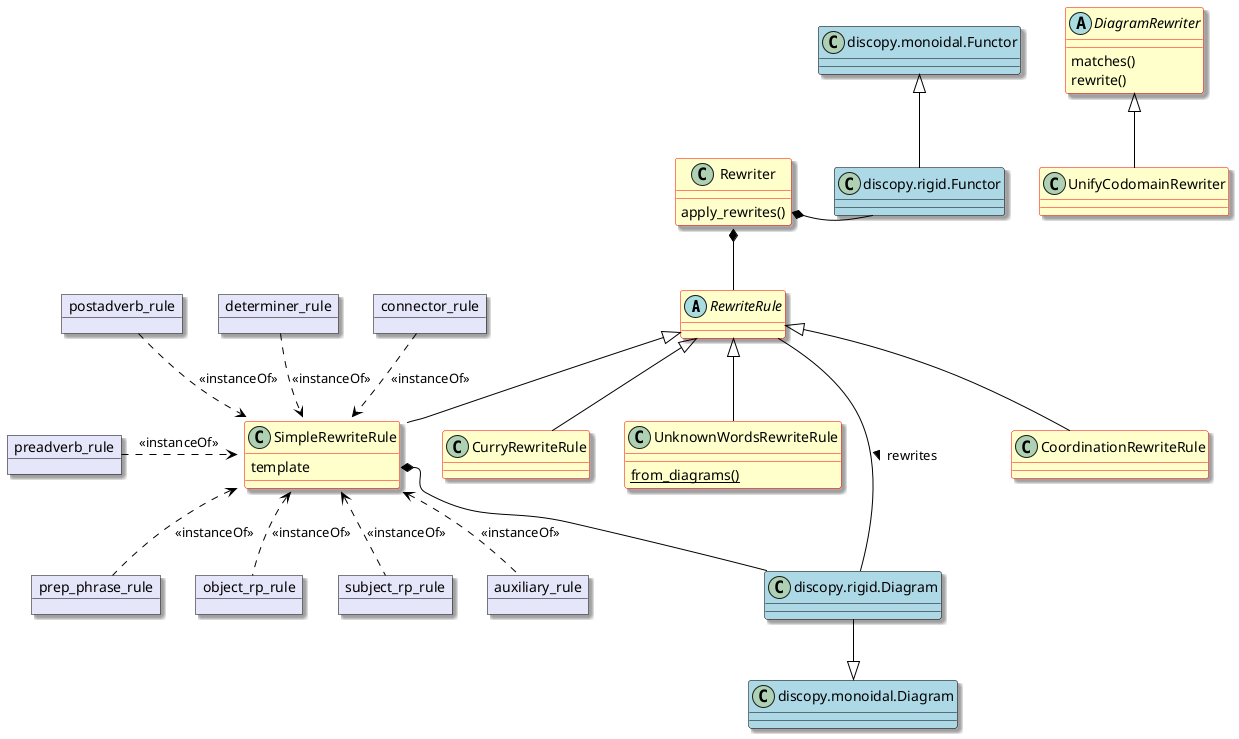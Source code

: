 @startuml

set namespaceseparator none
skinparam dpi 96
skinparam ArrowColor Black
skinparam shadowing true
skinparam class {
  backgroundColor Business
  borderColor Red
}
skinparam object {
  backgroundColor lavender
  borderColor black
}

abstract class RewriteRule {}
class SimpleRewriteRule {
    template
}
class CoordinationRewriteRule {}
class CurryRewriteRule {}
class Rewriter {
    apply_rewrites()
}
class UnknownWordsRewriteRule {
  {static} from_diagrams()
}

abstract class DiagramRewriter {
  matches()
  rewrite()
}
class UnifyCodomainRewriter {}

class discopy.monoidal.Diagram #back:lightblue;line:black
class discopy.rigid.Diagram #back:lightblue;line:black
class discopy.rigid.Functor #back:lightblue;line:black
class discopy.monoidal.Functor #back:lightblue;line:black

object connector_rule
object determiner_rule
object postadverb_rule
object preadverb_rule
object auxiliary_rule
object prep_phrase_rule
object object_rp_rule
object subject_rp_rule

RewriteRule <|-- SimpleRewriteRule
RewriteRule <|-- CoordinationRewriteRule
RewriteRule <|-- CurryRewriteRule
RewriteRule <|-- UnknownWordsRewriteRule

DiagramRewriter <|-- UnifyCodomainRewriter

Rewriter *-d- RewriteRule
SimpleRewriteRule::template *-- discopy.rigid.Diagram
Rewriter::apply_rewrites *-r- discopy.rigid.Functor
RewriteRule -- discopy.rigid.Diagram : > rewrites

SimpleRewriteRule <.u. connector_rule : <<instanceOf>>
SimpleRewriteRule <.u. determiner_rule : <<instanceOf>>
SimpleRewriteRule <.u. postadverb_rule : <<instanceOf>>
SimpleRewriteRule <.l. preadverb_rule : <<instanceOf>>
SimpleRewriteRule <.. auxiliary_rule : <<instanceOf>>
SimpleRewriteRule <.. prep_phrase_rule : <<instanceOf>>
SimpleRewriteRule <.. object_rp_rule : <<instanceOf>>
SimpleRewriteRule <.. subject_rp_rule : <<instanceOf>>

discopy.monoidal.Diagram <|-u- discopy.rigid.Diagram
discopy.monoidal.Functor <|-- discopy.rigid.Functor

@enduml
